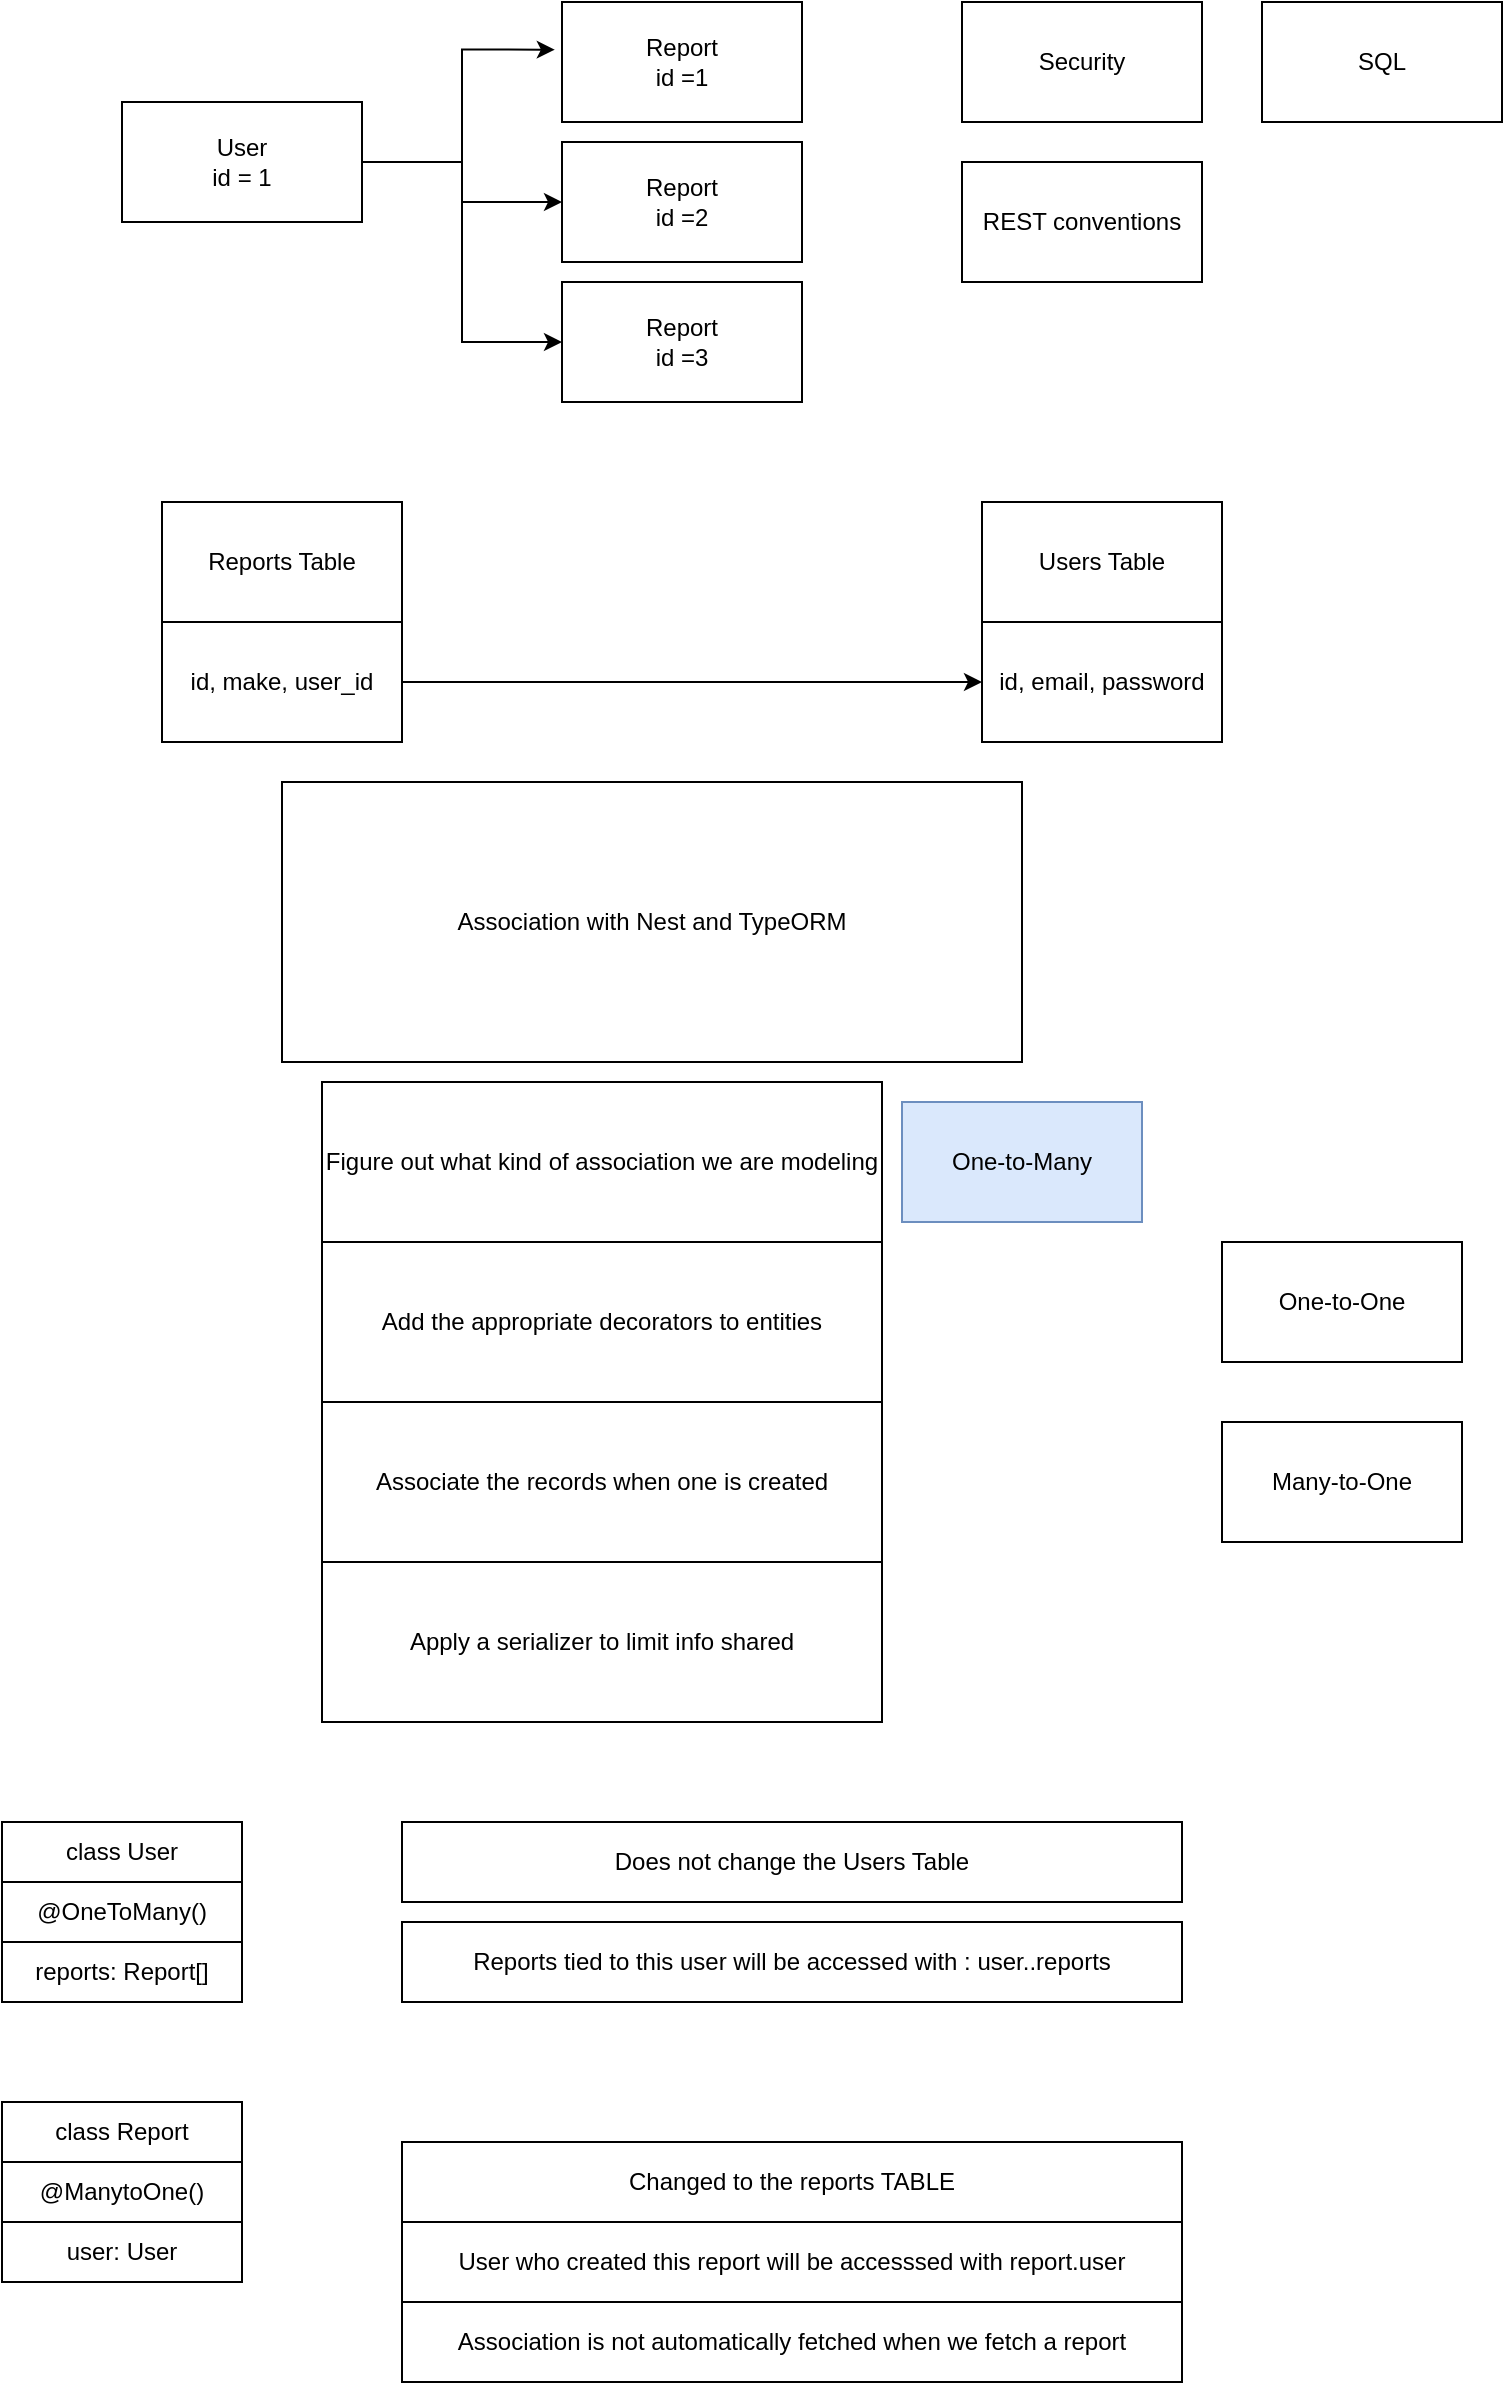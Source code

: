 <mxfile version="20.2.2" type="github">
  <diagram id="yrpeBRaQr6KSdGHwftCH" name="페이지-1">
    <mxGraphModel dx="1038" dy="547" grid="1" gridSize="10" guides="1" tooltips="1" connect="1" arrows="1" fold="1" page="1" pageScale="1" pageWidth="827" pageHeight="1169" math="0" shadow="0">
      <root>
        <mxCell id="0" />
        <mxCell id="1" parent="0" />
        <mxCell id="vaGLNT0UyujsgYTfbvJj-5" style="edgeStyle=orthogonalEdgeStyle;rounded=0;orthogonalLoop=1;jettySize=auto;html=1;exitX=1;exitY=0.5;exitDx=0;exitDy=0;entryX=-0.03;entryY=0.397;entryDx=0;entryDy=0;entryPerimeter=0;" parent="1" source="vaGLNT0UyujsgYTfbvJj-1" target="vaGLNT0UyujsgYTfbvJj-2" edge="1">
          <mxGeometry relative="1" as="geometry" />
        </mxCell>
        <mxCell id="vaGLNT0UyujsgYTfbvJj-6" style="edgeStyle=orthogonalEdgeStyle;rounded=0;orthogonalLoop=1;jettySize=auto;html=1;exitX=1;exitY=0.5;exitDx=0;exitDy=0;entryX=0;entryY=0.5;entryDx=0;entryDy=0;" parent="1" source="vaGLNT0UyujsgYTfbvJj-1" target="vaGLNT0UyujsgYTfbvJj-3" edge="1">
          <mxGeometry relative="1" as="geometry" />
        </mxCell>
        <mxCell id="vaGLNT0UyujsgYTfbvJj-7" style="edgeStyle=orthogonalEdgeStyle;rounded=0;orthogonalLoop=1;jettySize=auto;html=1;exitX=1;exitY=0.5;exitDx=0;exitDy=0;entryX=0;entryY=0.5;entryDx=0;entryDy=0;" parent="1" source="vaGLNT0UyujsgYTfbvJj-1" target="vaGLNT0UyujsgYTfbvJj-4" edge="1">
          <mxGeometry relative="1" as="geometry" />
        </mxCell>
        <mxCell id="vaGLNT0UyujsgYTfbvJj-1" value="User&lt;br&gt;id = 1" style="rounded=0;whiteSpace=wrap;html=1;" parent="1" vertex="1">
          <mxGeometry x="100" y="320" width="120" height="60" as="geometry" />
        </mxCell>
        <mxCell id="vaGLNT0UyujsgYTfbvJj-2" value="Report&lt;br&gt;id =1" style="rounded=0;whiteSpace=wrap;html=1;" parent="1" vertex="1">
          <mxGeometry x="320" y="270" width="120" height="60" as="geometry" />
        </mxCell>
        <mxCell id="vaGLNT0UyujsgYTfbvJj-3" value="Report&lt;br&gt;id =2" style="rounded=0;whiteSpace=wrap;html=1;" parent="1" vertex="1">
          <mxGeometry x="320" y="340" width="120" height="60" as="geometry" />
        </mxCell>
        <mxCell id="vaGLNT0UyujsgYTfbvJj-4" value="Report&lt;br&gt;id =3" style="rounded=0;whiteSpace=wrap;html=1;" parent="1" vertex="1">
          <mxGeometry x="320" y="410" width="120" height="60" as="geometry" />
        </mxCell>
        <mxCell id="vaGLNT0UyujsgYTfbvJj-8" value="Security" style="rounded=0;whiteSpace=wrap;html=1;" parent="1" vertex="1">
          <mxGeometry x="520" y="270" width="120" height="60" as="geometry" />
        </mxCell>
        <mxCell id="vaGLNT0UyujsgYTfbvJj-9" value="SQL" style="rounded=0;whiteSpace=wrap;html=1;" parent="1" vertex="1">
          <mxGeometry x="670" y="270" width="120" height="60" as="geometry" />
        </mxCell>
        <mxCell id="vaGLNT0UyujsgYTfbvJj-10" value="REST conventions" style="rounded=0;whiteSpace=wrap;html=1;" parent="1" vertex="1">
          <mxGeometry x="520" y="350" width="120" height="60" as="geometry" />
        </mxCell>
        <mxCell id="vaGLNT0UyujsgYTfbvJj-12" value="Users Table" style="rounded=0;whiteSpace=wrap;html=1;" parent="1" vertex="1">
          <mxGeometry x="530" y="520" width="120" height="60" as="geometry" />
        </mxCell>
        <mxCell id="vaGLNT0UyujsgYTfbvJj-13" value="Reports Table" style="rounded=0;whiteSpace=wrap;html=1;" parent="1" vertex="1">
          <mxGeometry x="120" y="520" width="120" height="60" as="geometry" />
        </mxCell>
        <mxCell id="vaGLNT0UyujsgYTfbvJj-16" style="edgeStyle=orthogonalEdgeStyle;rounded=0;orthogonalLoop=1;jettySize=auto;html=1;exitX=1;exitY=0.5;exitDx=0;exitDy=0;entryX=0;entryY=0.5;entryDx=0;entryDy=0;" parent="1" source="vaGLNT0UyujsgYTfbvJj-14" target="vaGLNT0UyujsgYTfbvJj-15" edge="1">
          <mxGeometry relative="1" as="geometry" />
        </mxCell>
        <mxCell id="vaGLNT0UyujsgYTfbvJj-14" value="id, make, user_id" style="rounded=0;whiteSpace=wrap;html=1;" parent="1" vertex="1">
          <mxGeometry x="120" y="580" width="120" height="60" as="geometry" />
        </mxCell>
        <mxCell id="vaGLNT0UyujsgYTfbvJj-15" value="id, email, password" style="rounded=0;whiteSpace=wrap;html=1;" parent="1" vertex="1">
          <mxGeometry x="530" y="580" width="120" height="60" as="geometry" />
        </mxCell>
        <mxCell id="F58hanj43uhJkPzuHPvU-1" value="Association with Nest and TypeORM" style="rounded=0;whiteSpace=wrap;html=1;" vertex="1" parent="1">
          <mxGeometry x="180" y="660" width="370" height="140" as="geometry" />
        </mxCell>
        <mxCell id="F58hanj43uhJkPzuHPvU-2" value="Figure out what kind of association we are modeling" style="rounded=0;whiteSpace=wrap;html=1;" vertex="1" parent="1">
          <mxGeometry x="200" y="810" width="280" height="80" as="geometry" />
        </mxCell>
        <mxCell id="F58hanj43uhJkPzuHPvU-3" value="Add the appropriate decorators to entities" style="rounded=0;whiteSpace=wrap;html=1;" vertex="1" parent="1">
          <mxGeometry x="200" y="890" width="280" height="80" as="geometry" />
        </mxCell>
        <mxCell id="F58hanj43uhJkPzuHPvU-4" value="Associate the records when one is created" style="rounded=0;whiteSpace=wrap;html=1;" vertex="1" parent="1">
          <mxGeometry x="200" y="970" width="280" height="80" as="geometry" />
        </mxCell>
        <mxCell id="F58hanj43uhJkPzuHPvU-5" value="Apply a serializer to limit info shared" style="rounded=0;whiteSpace=wrap;html=1;" vertex="1" parent="1">
          <mxGeometry x="200" y="1050" width="280" height="80" as="geometry" />
        </mxCell>
        <mxCell id="F58hanj43uhJkPzuHPvU-6" value="One-to-One" style="rounded=0;whiteSpace=wrap;html=1;" vertex="1" parent="1">
          <mxGeometry x="650" y="890" width="120" height="60" as="geometry" />
        </mxCell>
        <mxCell id="F58hanj43uhJkPzuHPvU-7" value="One-to-Many" style="rounded=0;whiteSpace=wrap;html=1;fillColor=#dae8fc;strokeColor=#6c8ebf;" vertex="1" parent="1">
          <mxGeometry x="490" y="820" width="120" height="60" as="geometry" />
        </mxCell>
        <mxCell id="F58hanj43uhJkPzuHPvU-8" value="Many-to-One" style="rounded=0;whiteSpace=wrap;html=1;" vertex="1" parent="1">
          <mxGeometry x="650" y="980" width="120" height="60" as="geometry" />
        </mxCell>
        <mxCell id="F58hanj43uhJkPzuHPvU-9" value="class User" style="rounded=0;whiteSpace=wrap;html=1;" vertex="1" parent="1">
          <mxGeometry x="40" y="1180" width="120" height="30" as="geometry" />
        </mxCell>
        <mxCell id="F58hanj43uhJkPzuHPvU-10" value="@OneToMany()" style="rounded=0;whiteSpace=wrap;html=1;" vertex="1" parent="1">
          <mxGeometry x="40" y="1210" width="120" height="30" as="geometry" />
        </mxCell>
        <mxCell id="F58hanj43uhJkPzuHPvU-11" value="reports: Report[]" style="rounded=0;whiteSpace=wrap;html=1;" vertex="1" parent="1">
          <mxGeometry x="40" y="1240" width="120" height="30" as="geometry" />
        </mxCell>
        <mxCell id="F58hanj43uhJkPzuHPvU-12" value="class Report" style="rounded=0;whiteSpace=wrap;html=1;" vertex="1" parent="1">
          <mxGeometry x="40" y="1320" width="120" height="30" as="geometry" />
        </mxCell>
        <mxCell id="F58hanj43uhJkPzuHPvU-13" value="@ManytoOne()" style="rounded=0;whiteSpace=wrap;html=1;" vertex="1" parent="1">
          <mxGeometry x="40" y="1350" width="120" height="30" as="geometry" />
        </mxCell>
        <mxCell id="F58hanj43uhJkPzuHPvU-14" value="user: User" style="rounded=0;whiteSpace=wrap;html=1;" vertex="1" parent="1">
          <mxGeometry x="40" y="1380" width="120" height="30" as="geometry" />
        </mxCell>
        <mxCell id="F58hanj43uhJkPzuHPvU-15" value="Does not change the Users Table" style="rounded=0;whiteSpace=wrap;html=1;" vertex="1" parent="1">
          <mxGeometry x="240" y="1180" width="390" height="40" as="geometry" />
        </mxCell>
        <mxCell id="F58hanj43uhJkPzuHPvU-16" value="Reports tied to this user will be accessed with : user..reports" style="rounded=0;whiteSpace=wrap;html=1;" vertex="1" parent="1">
          <mxGeometry x="240" y="1230" width="390" height="40" as="geometry" />
        </mxCell>
        <mxCell id="F58hanj43uhJkPzuHPvU-17" value="Changed to the reports TABLE" style="rounded=0;whiteSpace=wrap;html=1;" vertex="1" parent="1">
          <mxGeometry x="240" y="1340" width="390" height="40" as="geometry" />
        </mxCell>
        <mxCell id="F58hanj43uhJkPzuHPvU-18" value="User who created this report will be accesssed with report.user" style="rounded=0;whiteSpace=wrap;html=1;" vertex="1" parent="1">
          <mxGeometry x="240" y="1380" width="390" height="40" as="geometry" />
        </mxCell>
        <mxCell id="F58hanj43uhJkPzuHPvU-19" value="Association is not automatically fetched when we fetch a report" style="rounded=0;whiteSpace=wrap;html=1;" vertex="1" parent="1">
          <mxGeometry x="240" y="1420" width="390" height="40" as="geometry" />
        </mxCell>
      </root>
    </mxGraphModel>
  </diagram>
</mxfile>
